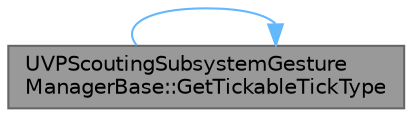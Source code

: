 digraph "UVPScoutingSubsystemGestureManagerBase::GetTickableTickType"
{
 // INTERACTIVE_SVG=YES
 // LATEX_PDF_SIZE
  bgcolor="transparent";
  edge [fontname=Helvetica,fontsize=10,labelfontname=Helvetica,labelfontsize=10];
  node [fontname=Helvetica,fontsize=10,shape=box,height=0.2,width=0.4];
  rankdir="LR";
  Node1 [id="Node000001",label="UVPScoutingSubsystemGesture\lManagerBase::GetTickableTickType",height=0.2,width=0.4,color="gray40", fillcolor="grey60", style="filled", fontcolor="black",tooltip="Virtual that can be overloaded by the inheriting class and is called before first tick."];
  Node1 -> Node1 [id="edge1_Node000001_Node000001",color="steelblue1",style="solid",tooltip=" "];
}
